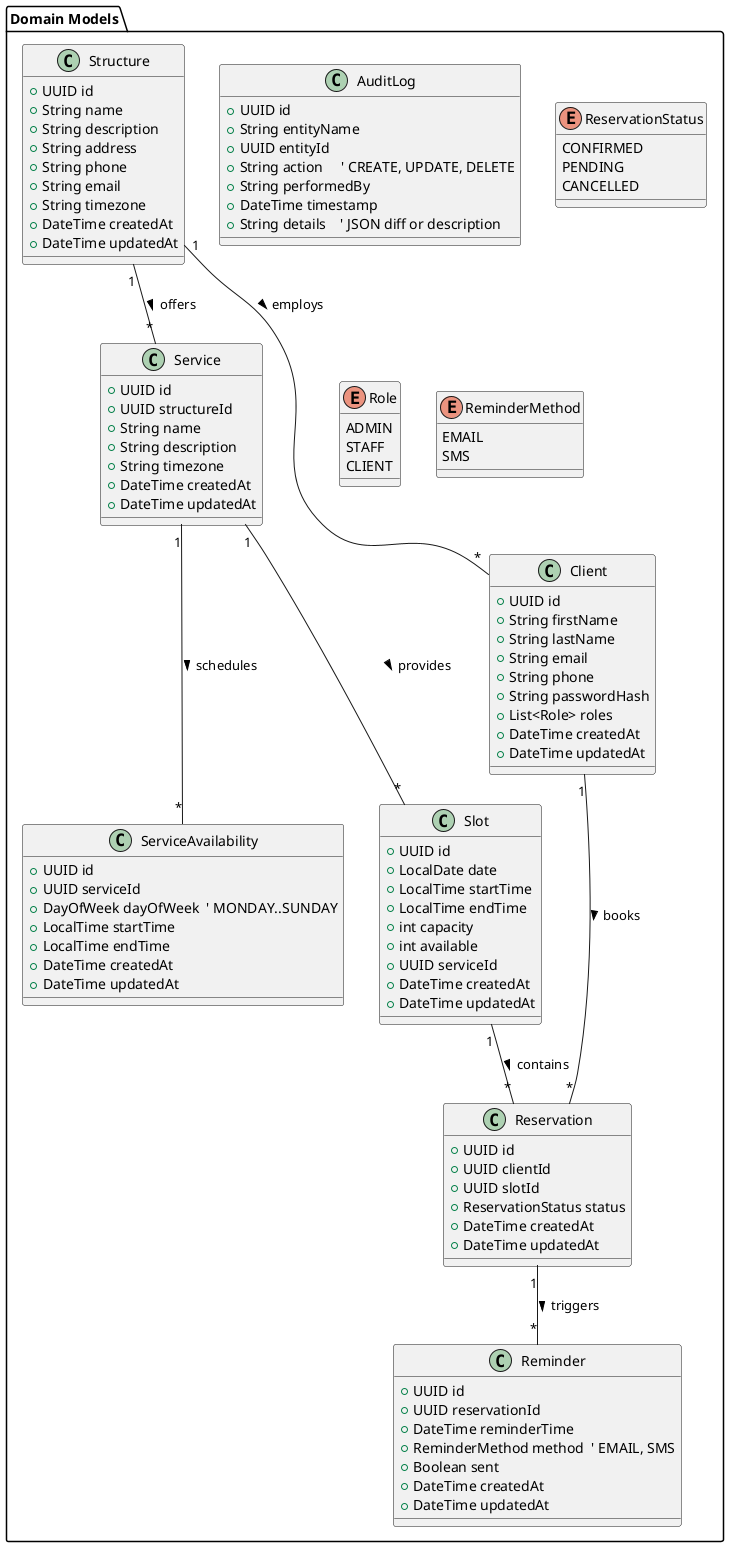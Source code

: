 @startuml

' Entities for Appointment Management API (Updated)
package "Domain Models" {

    class Structure {
        + UUID id
        + String name
        + String description
        + String address
        + String phone
        + String email
        + String timezone
        + DateTime createdAt
        + DateTime updatedAt
    }

    class Service {
        + UUID id
        + UUID structureId
        + String name
        + String description
        + String timezone
        + DateTime createdAt
        + DateTime updatedAt
    }

    class ServiceAvailability {
        + UUID id
        + UUID serviceId
        + DayOfWeek dayOfWeek  ' MONDAY..SUNDAY
        + LocalTime startTime
        + LocalTime endTime
        + DateTime createdAt
        + DateTime updatedAt
    }

    class Slot {
        + UUID id
        + LocalDate date
        + LocalTime startTime
        + LocalTime endTime
        + int capacity
        + int available
        + UUID serviceId
        + DateTime createdAt
        + DateTime updatedAt
    }

    class Client {
        + UUID id
        + String firstName
        + String lastName
        + String email
        + String phone
        + String passwordHash
        + List<Role> roles
        + DateTime createdAt
        + DateTime updatedAt
    }

    class Reservation {
        + UUID id
        + UUID clientId
        + UUID slotId
        + ReservationStatus status
        + DateTime createdAt
        + DateTime updatedAt
    }

    class Reminder {
        + UUID id
        + UUID reservationId
        + DateTime reminderTime
        + ReminderMethod method  ' EMAIL, SMS
        + Boolean sent
        + DateTime createdAt
        + DateTime updatedAt
    }

    class AuditLog {
        + UUID id
        + String entityName
        + UUID entityId
        + String action     ' CREATE, UPDATE, DELETE
        + String performedBy
        + DateTime timestamp
        + String details    ' JSON diff or description
    }

    enum ReservationStatus {
        CONFIRMED
        PENDING
        CANCELLED
    }

    enum Role {
        ADMIN
        STAFF
        CLIENT
    }

    enum ReminderMethod {
        EMAIL
        SMS
    }
}

' Relationships
Structure "1" -- "*" Service : offers >
Service "1" -- "*" ServiceAvailability : schedules >
Service "1" -- "*" Slot : provides >
Slot "1" -- "*" Reservation : contains >
Client "1" -- "*" Reservation : books >
Reservation "1" -- "*" Reminder : triggers >
Structure "1" -- "*" Client : employs >

' Audit logs apply to all entities (generic), not shown as direct relationship

@enduml
